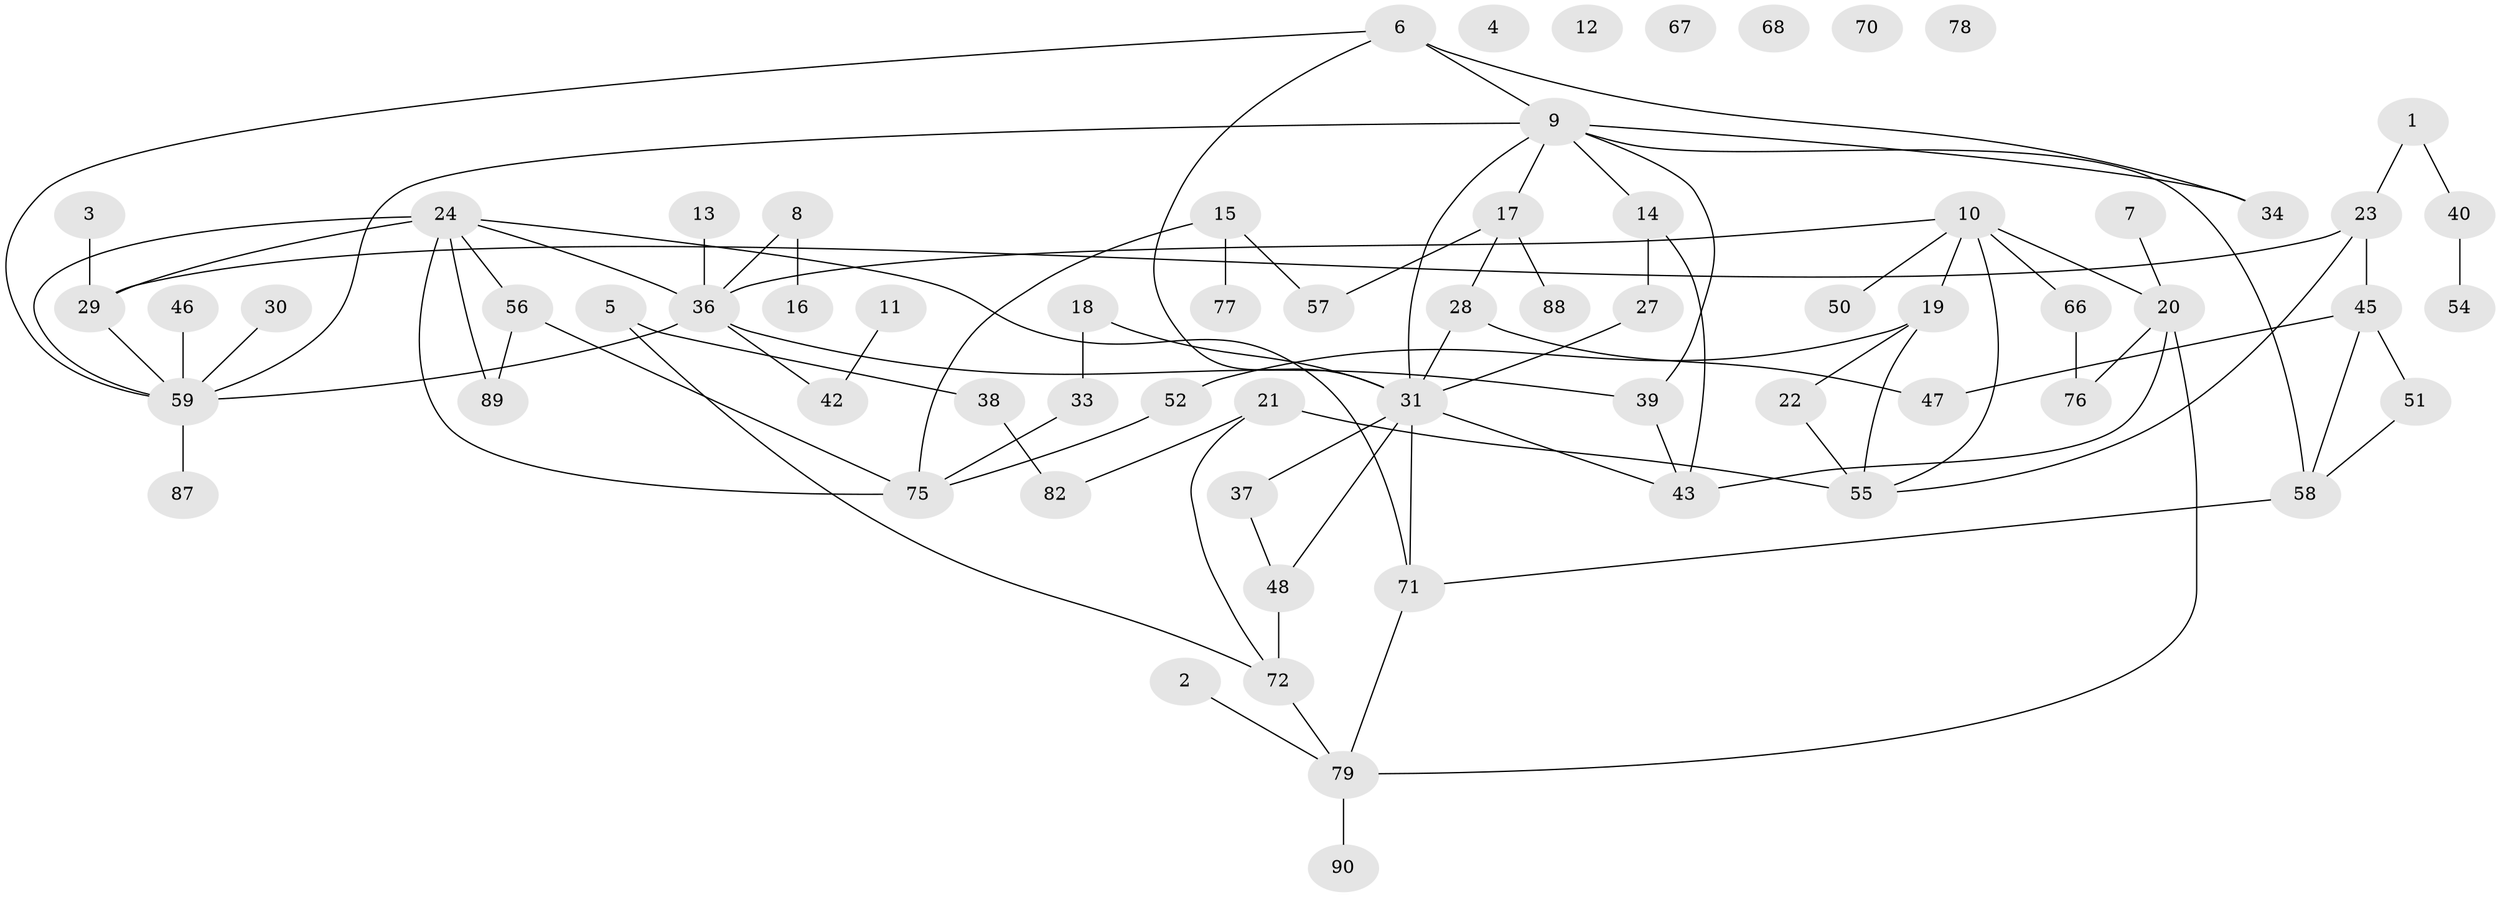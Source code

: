 // original degree distribution, {2: 0.2653061224489796, 1: 0.22448979591836735, 0: 0.061224489795918366, 4: 0.1326530612244898, 3: 0.21428571428571427, 5: 0.07142857142857142, 6: 0.030612244897959183}
// Generated by graph-tools (version 1.1) at 2025/41/03/06/25 10:41:23]
// undirected, 67 vertices, 90 edges
graph export_dot {
graph [start="1"]
  node [color=gray90,style=filled];
  1;
  2;
  3 [super="+65"];
  4;
  5 [super="+41"];
  6;
  7;
  8 [super="+25"];
  9 [super="+73"];
  10 [super="+63"];
  11;
  12;
  13 [super="+53"];
  14 [super="+26"];
  15 [super="+61"];
  16;
  17 [super="+64"];
  18;
  19;
  20 [super="+93"];
  21 [super="+44"];
  22 [super="+74"];
  23 [super="+49"];
  24 [super="+35"];
  27;
  28 [super="+62"];
  29;
  30;
  31 [super="+32"];
  33 [super="+91"];
  34;
  36 [super="+95"];
  37 [super="+81"];
  38;
  39;
  40 [super="+97"];
  42;
  43 [super="+60"];
  45 [super="+92"];
  46;
  47;
  48 [super="+84"];
  50;
  51;
  52 [super="+94"];
  54;
  55 [super="+85"];
  56 [super="+83"];
  57;
  58 [super="+86"];
  59 [super="+69"];
  66;
  67;
  68;
  70;
  71;
  72;
  75 [super="+80"];
  76;
  77;
  78;
  79 [super="+98"];
  82;
  87;
  88;
  89 [super="+96"];
  90;
  1 -- 23;
  1 -- 40;
  2 -- 79;
  3 -- 29;
  5 -- 72;
  5 -- 38;
  6 -- 34;
  6 -- 59;
  6 -- 9;
  6 -- 31;
  7 -- 20;
  8 -- 16;
  8 -- 36;
  9 -- 17;
  9 -- 31;
  9 -- 58;
  9 -- 34;
  9 -- 39;
  9 -- 59;
  9 -- 14;
  10 -- 66;
  10 -- 50;
  10 -- 19;
  10 -- 36;
  10 -- 20;
  10 -- 55;
  11 -- 42;
  13 -- 36;
  14 -- 27;
  14 -- 43;
  15 -- 57;
  15 -- 77;
  15 -- 75;
  17 -- 88;
  17 -- 57;
  17 -- 28;
  18 -- 33;
  18 -- 31;
  19 -- 22;
  19 -- 55;
  19 -- 52;
  20 -- 76;
  20 -- 79;
  20 -- 43;
  21 -- 72;
  21 -- 82;
  21 -- 55;
  22 -- 55;
  23 -- 29;
  23 -- 55;
  23 -- 45;
  24 -- 29;
  24 -- 36;
  24 -- 71;
  24 -- 59;
  24 -- 89;
  24 -- 56;
  24 -- 75;
  27 -- 31;
  28 -- 47;
  28 -- 31;
  29 -- 59;
  30 -- 59;
  31 -- 43;
  31 -- 71;
  31 -- 48;
  31 -- 37;
  33 -- 75;
  36 -- 42;
  36 -- 39;
  36 -- 59;
  37 -- 48;
  38 -- 82;
  39 -- 43;
  40 -- 54;
  45 -- 47;
  45 -- 58;
  45 -- 51;
  46 -- 59;
  48 -- 72;
  51 -- 58;
  52 -- 75;
  56 -- 75;
  56 -- 89;
  58 -- 71;
  59 -- 87;
  66 -- 76;
  71 -- 79;
  72 -- 79;
  79 -- 90;
}
